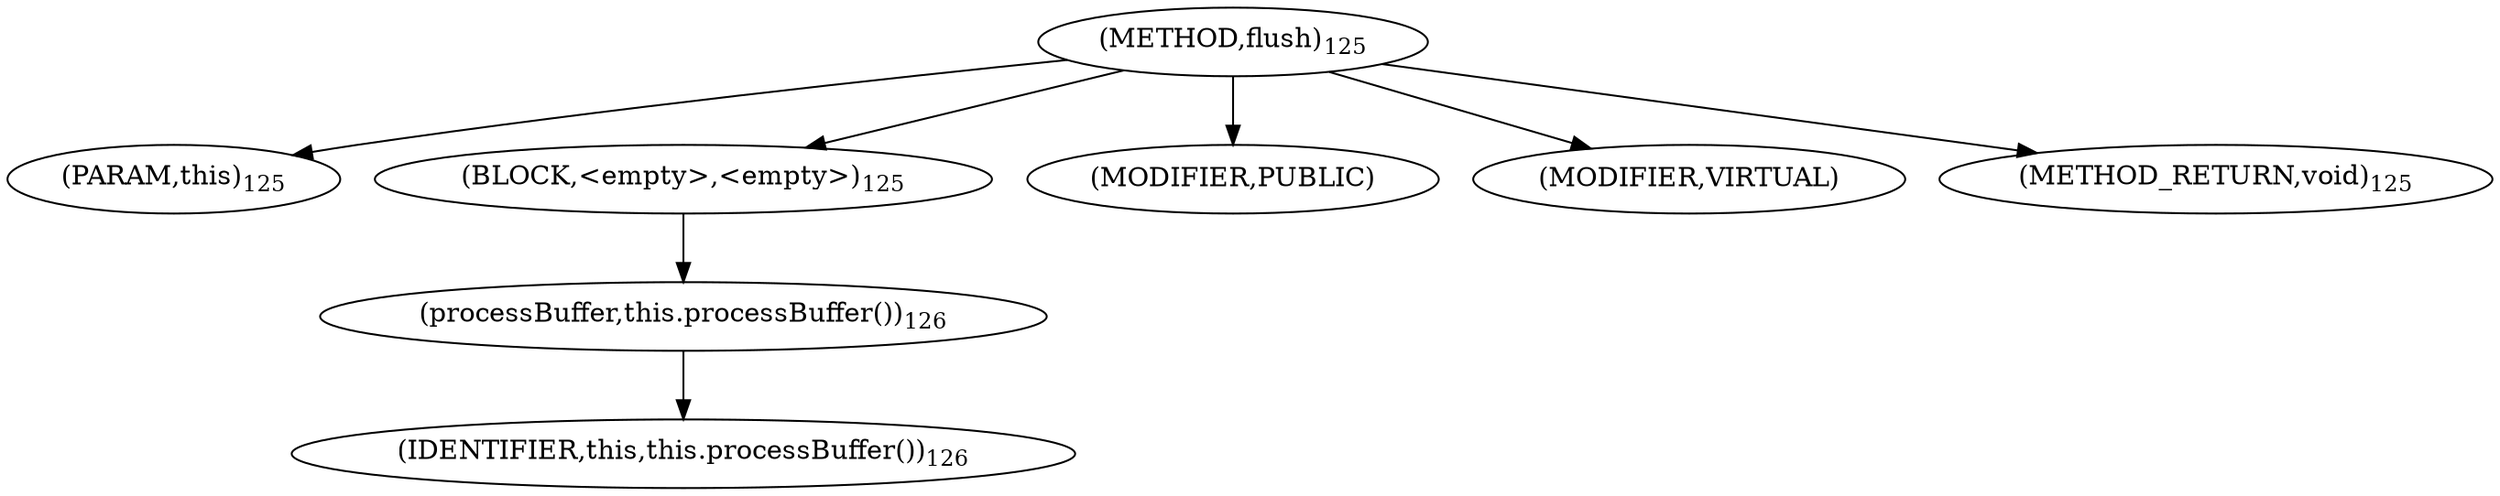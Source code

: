 digraph "flush" {  
"127" [label = <(METHOD,flush)<SUB>125</SUB>> ]
"9" [label = <(PARAM,this)<SUB>125</SUB>> ]
"128" [label = <(BLOCK,&lt;empty&gt;,&lt;empty&gt;)<SUB>125</SUB>> ]
"129" [label = <(processBuffer,this.processBuffer())<SUB>126</SUB>> ]
"8" [label = <(IDENTIFIER,this,this.processBuffer())<SUB>126</SUB>> ]
"130" [label = <(MODIFIER,PUBLIC)> ]
"131" [label = <(MODIFIER,VIRTUAL)> ]
"132" [label = <(METHOD_RETURN,void)<SUB>125</SUB>> ]
  "127" -> "9" 
  "127" -> "128" 
  "127" -> "130" 
  "127" -> "131" 
  "127" -> "132" 
  "128" -> "129" 
  "129" -> "8" 
}

